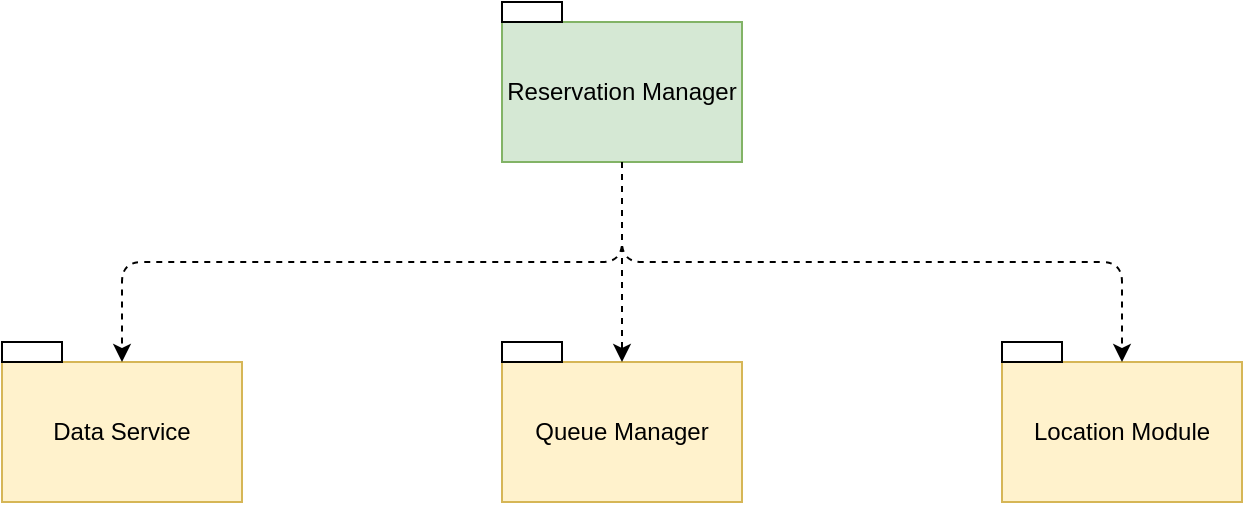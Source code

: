 <mxfile version="14.1.7" type="device"><diagram id="KOXVx6k9cLZfzeSVcIjd" name="Page-1"><mxGraphModel dx="886" dy="413" grid="1" gridSize="10" guides="1" tooltips="1" connect="1" arrows="1" fold="1" page="1" pageScale="1" pageWidth="827" pageHeight="1169" math="0" shadow="0"><root><mxCell id="0"/><mxCell id="1" parent="0"/><mxCell id="hHKyqxaUvACHF8y7QGxS-1" value="" style="group" parent="1" vertex="1" connectable="0"><mxGeometry x="60" y="280" width="120" height="80" as="geometry"/></mxCell><mxCell id="hHKyqxaUvACHF8y7QGxS-2" value="Data Service" style="rounded=0;whiteSpace=wrap;html=1;fillColor=#fff2cc;strokeColor=#d6b656;" parent="hHKyqxaUvACHF8y7QGxS-1" vertex="1"><mxGeometry y="10" width="120" height="70" as="geometry"/></mxCell><mxCell id="hHKyqxaUvACHF8y7QGxS-3" value="" style="rounded=0;whiteSpace=wrap;html=1;" parent="hHKyqxaUvACHF8y7QGxS-1" vertex="1"><mxGeometry width="30" height="10" as="geometry"/></mxCell><mxCell id="hHKyqxaUvACHF8y7QGxS-4" value="" style="group" parent="1" vertex="1" connectable="0"><mxGeometry x="310" y="110" width="120" height="80" as="geometry"/></mxCell><mxCell id="hHKyqxaUvACHF8y7QGxS-5" value="Reservation Manager" style="rounded=0;whiteSpace=wrap;html=1;fillColor=#d5e8d4;strokeColor=#82b366;" parent="hHKyqxaUvACHF8y7QGxS-4" vertex="1"><mxGeometry y="10" width="120" height="70" as="geometry"/></mxCell><mxCell id="hHKyqxaUvACHF8y7QGxS-6" value="" style="rounded=0;whiteSpace=wrap;html=1;" parent="hHKyqxaUvACHF8y7QGxS-4" vertex="1"><mxGeometry width="30" height="10" as="geometry"/></mxCell><mxCell id="hHKyqxaUvACHF8y7QGxS-7" value="" style="endArrow=classic;html=1;exitX=0.5;exitY=1;exitDx=0;exitDy=0;entryX=0.5;entryY=0;entryDx=0;entryDy=0;dashed=1;" parent="1" source="hHKyqxaUvACHF8y7QGxS-5" target="hHKyqxaUvACHF8y7QGxS-2" edge="1"><mxGeometry width="50" height="50" relative="1" as="geometry"><mxPoint x="380" y="300" as="sourcePoint"/><mxPoint x="430" y="250" as="targetPoint"/><Array as="points"><mxPoint x="370" y="240"/><mxPoint x="310" y="240"/><mxPoint x="250" y="240"/><mxPoint x="120" y="240"/></Array></mxGeometry></mxCell><mxCell id="BtdZm3F7XQVW5hS_OpAJ-1" value="" style="group;fillColor=none;" parent="1" vertex="1" connectable="0"><mxGeometry x="560" y="280" width="120" height="80" as="geometry"/></mxCell><mxCell id="BtdZm3F7XQVW5hS_OpAJ-2" value="Location Module" style="rounded=0;whiteSpace=wrap;html=1;fillColor=#fff2cc;strokeColor=#d6b656;" parent="BtdZm3F7XQVW5hS_OpAJ-1" vertex="1"><mxGeometry y="10" width="120" height="70" as="geometry"/></mxCell><mxCell id="BtdZm3F7XQVW5hS_OpAJ-3" value="" style="rounded=0;whiteSpace=wrap;html=1;" parent="BtdZm3F7XQVW5hS_OpAJ-1" vertex="1"><mxGeometry width="30" height="10" as="geometry"/></mxCell><mxCell id="BtdZm3F7XQVW5hS_OpAJ-4" value="" style="endArrow=classic;html=1;dashed=1;exitX=0.5;exitY=1;exitDx=0;exitDy=0;entryX=0.5;entryY=0;entryDx=0;entryDy=0;" parent="1" source="hHKyqxaUvACHF8y7QGxS-5" target="BtdZm3F7XQVW5hS_OpAJ-2" edge="1"><mxGeometry width="50" height="50" relative="1" as="geometry"><mxPoint x="380" y="290" as="sourcePoint"/><mxPoint x="430" y="240" as="targetPoint"/><Array as="points"><mxPoint x="370" y="240"/><mxPoint x="490" y="240"/><mxPoint x="620" y="240"/></Array></mxGeometry></mxCell><mxCell id="fHh6FPvEmfsG6BHnobcN-1" value="" style="group;fillColor=none;" vertex="1" connectable="0" parent="1"><mxGeometry x="310" y="280" width="120" height="80" as="geometry"/></mxCell><mxCell id="fHh6FPvEmfsG6BHnobcN-2" value="Queue Manager" style="rounded=0;whiteSpace=wrap;html=1;fillColor=#fff2cc;strokeColor=#d6b656;" vertex="1" parent="fHh6FPvEmfsG6BHnobcN-1"><mxGeometry y="10" width="120" height="70" as="geometry"/></mxCell><mxCell id="fHh6FPvEmfsG6BHnobcN-3" value="" style="rounded=0;whiteSpace=wrap;html=1;" vertex="1" parent="fHh6FPvEmfsG6BHnobcN-1"><mxGeometry width="30" height="10" as="geometry"/></mxCell><mxCell id="fHh6FPvEmfsG6BHnobcN-5" value="" style="endArrow=classic;html=1;dashed=1;exitX=0.5;exitY=1;exitDx=0;exitDy=0;entryX=0.5;entryY=0;entryDx=0;entryDy=0;" edge="1" parent="1" source="hHKyqxaUvACHF8y7QGxS-5" target="fHh6FPvEmfsG6BHnobcN-2"><mxGeometry width="50" height="50" relative="1" as="geometry"><mxPoint x="370" y="380" as="sourcePoint"/><mxPoint x="420" y="330" as="targetPoint"/></mxGeometry></mxCell></root></mxGraphModel></diagram></mxfile>